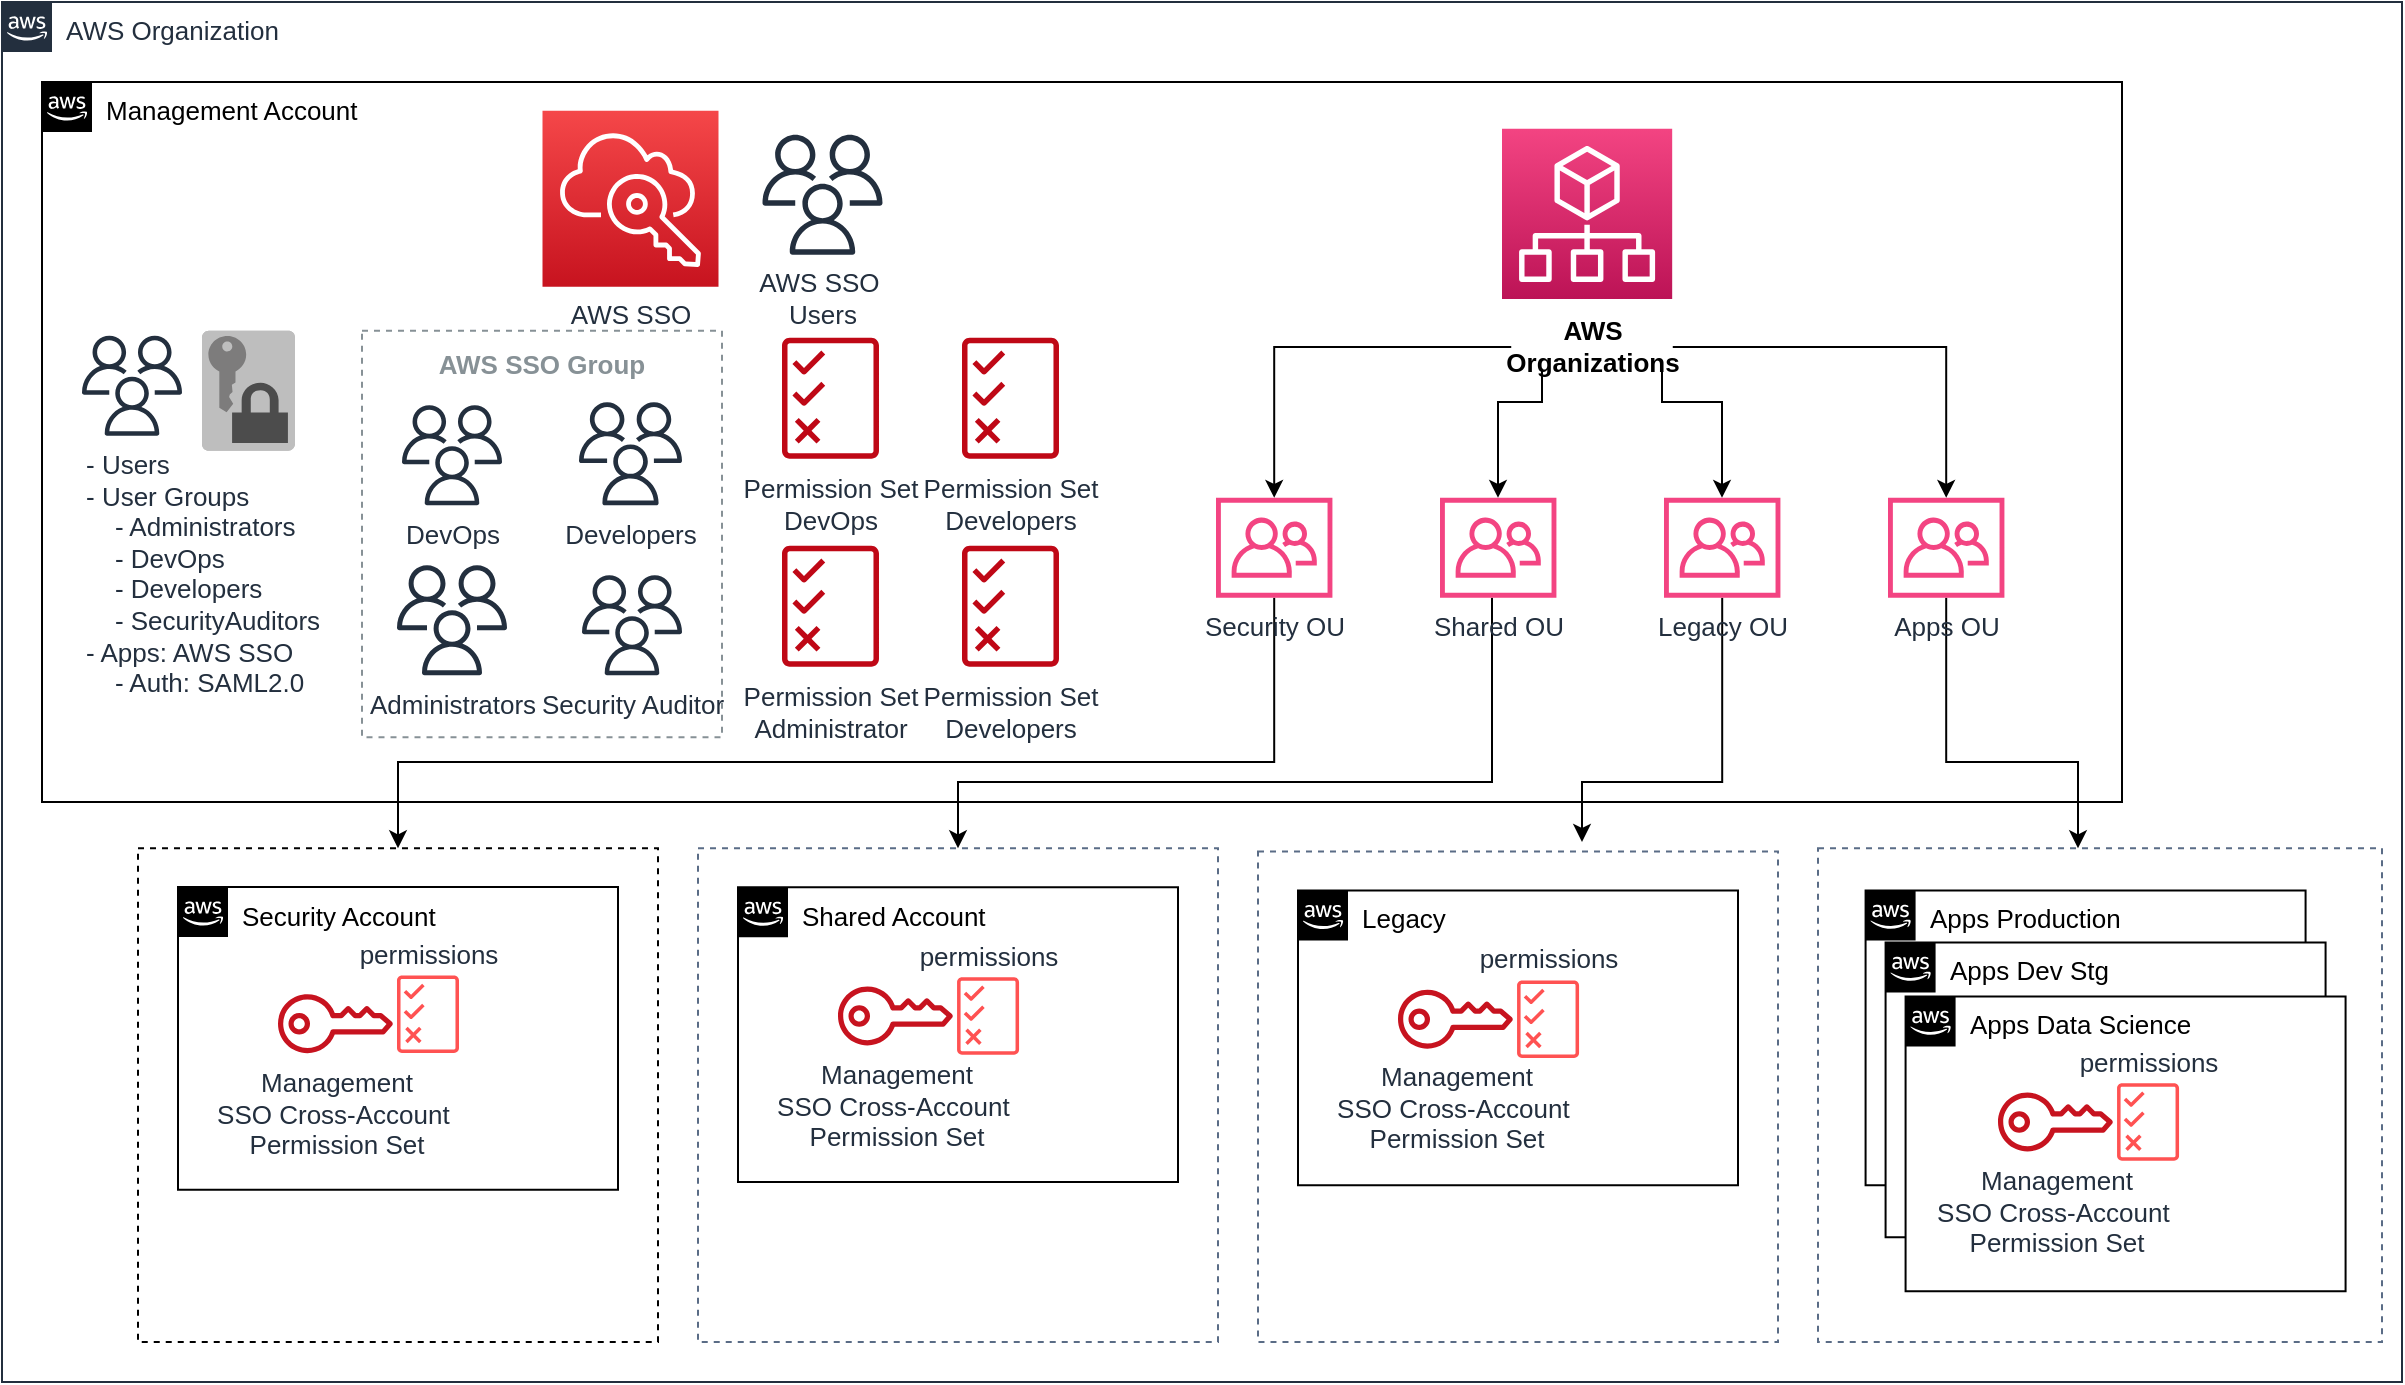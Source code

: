 <mxfile>
    <diagram id="Qp8wQVnxEE6Wqc5rfqcQ" name="AWS SSO">
        <mxGraphModel dx="1864" dy="1900" grid="1" gridSize="10" guides="1" tooltips="1" connect="1" arrows="1" fold="1" page="1" pageScale="1" pageWidth="850" pageHeight="1100" math="0" shadow="0">
            <root>
                <mxCell id="0"/>
                <mxCell id="1" parent="0"/>
                <mxCell id="vdma2DZSf0bA1jL2YvWc-1" value="AWS Organization" style="points=[[0,0],[0.25,0],[0.5,0],[0.75,0],[1,0],[1,0.25],[1,0.5],[1,0.75],[1,1],[0.75,1],[0.5,1],[0.25,1],[0,1],[0,0.75],[0,0.5],[0,0.25]];outlineConnect=0;gradientColor=none;html=1;whiteSpace=wrap;fontSize=13;fontStyle=0;shape=mxgraph.aws4.group;grIcon=mxgraph.aws4.group_aws_cloud_alt;strokeColor=#232F3E;fillColor=default;verticalAlign=top;align=left;spacingLeft=30;fontColor=#232F3E;dashed=0;" parent="1" vertex="1">
                    <mxGeometry x="-440" y="-1010" width="1200" height="690" as="geometry"/>
                </mxCell>
                <mxCell id="vdma2DZSf0bA1jL2YvWc-5" value="" style="dashed=1;verticalAlign=top;fontStyle=0;fontSize=13;fillColor=none;" parent="1" vertex="1">
                    <mxGeometry x="-372" y="-586.87" width="260" height="246.87" as="geometry"/>
                </mxCell>
                <mxCell id="vdma2DZSf0bA1jL2YvWc-44" value="" style="fillColor=none;strokeColor=#5A6C86;dashed=1;verticalAlign=top;fontStyle=0;fontColor=#5A6C86;fontSize=13;" parent="1" vertex="1">
                    <mxGeometry x="468" y="-586.87" width="282" height="246.87" as="geometry"/>
                </mxCell>
                <mxCell id="vdma2DZSf0bA1jL2YvWc-2" value="" style="fillColor=none;strokeColor=#5A6C86;dashed=1;verticalAlign=top;fontStyle=0;fontColor=#5A6C86;fontSize=13;" parent="1" vertex="1">
                    <mxGeometry x="-92" y="-586.87" width="260" height="246.87" as="geometry"/>
                </mxCell>
                <mxCell id="vdma2DZSf0bA1jL2YvWc-3" value="Security Account" style="points=[[0,0],[0.25,0],[0.5,0],[0.75,0],[1,0],[1,0.25],[1,0.5],[1,0.75],[1,1],[0.75,1],[0.5,1],[0.25,1],[0,1],[0,0.75],[0,0.5],[0,0.25]];outlineConnect=0;html=1;whiteSpace=wrap;fontSize=13;fontStyle=0;shape=mxgraph.aws4.group;grIcon=mxgraph.aws4.group_aws_cloud_alt;verticalAlign=top;align=left;spacingLeft=30;dashed=0;labelBackgroundColor=none;" parent="1" vertex="1">
                    <mxGeometry x="-352" y="-567.49" width="220" height="151.37" as="geometry"/>
                </mxCell>
                <mxCell id="vdma2DZSf0bA1jL2YvWc-4" value="Management Account" style="points=[[0,0],[0.25,0],[0.5,0],[0.75,0],[1,0],[1,0.25],[1,0.5],[1,0.75],[1,1],[0.75,1],[0.5,1],[0.25,1],[0,1],[0,0.75],[0,0.5],[0,0.25]];outlineConnect=0;html=1;whiteSpace=wrap;fontSize=13;fontStyle=0;shape=mxgraph.aws4.group;grIcon=mxgraph.aws4.group_aws_cloud_alt;verticalAlign=top;align=left;spacingLeft=30;dashed=0;labelBackgroundColor=none;" parent="1" vertex="1">
                    <mxGeometry x="-420" y="-970" width="1040" height="360" as="geometry"/>
                </mxCell>
                <mxCell id="vdma2DZSf0bA1jL2YvWc-6" value="&lt;span style=&quot;font-size: 13px;&quot;&gt;Management&lt;br style=&quot;font-size: 13px;&quot;&gt;SSO Cross-Account&amp;nbsp;&lt;br style=&quot;font-size: 13px;&quot;&gt;Permission Set&lt;br style=&quot;font-size: 13px;&quot;&gt;&lt;/span&gt;" style="outlineConnect=0;fontColor=#232F3E;gradientColor=none;fillColor=#C7131F;strokeColor=none;dashed=0;verticalLabelPosition=bottom;verticalAlign=top;align=center;html=1;fontSize=13;fontStyle=0;aspect=fixed;pointerEvents=1;shape=mxgraph.aws4.addon;labelBackgroundColor=none;" parent="1" vertex="1">
                    <mxGeometry x="-302" y="-513.87" width="57.53" height="29.5" as="geometry"/>
                </mxCell>
                <mxCell id="vdma2DZSf0bA1jL2YvWc-7" value="" style="group;fontSize=13;" parent="1" connectable="0" vertex="1">
                    <mxGeometry x="310" y="-946.62" width="90" height="120" as="geometry"/>
                </mxCell>
                <mxCell id="vdma2DZSf0bA1jL2YvWc-8" value="" style="points=[[0,0,0],[0.25,0,0],[0.5,0,0],[0.75,0,0],[1,0,0],[0,1,0],[0.25,1,0],[0.5,1,0],[0.75,1,0],[1,1,0],[0,0.25,0],[0,0.5,0],[0,0.75,0],[1,0.25,0],[1,0.5,0],[1,0.75,0]];points=[[0,0,0],[0.25,0,0],[0.5,0,0],[0.75,0,0],[1,0,0],[0,1,0],[0.25,1,0],[0.5,1,0],[0.75,1,0],[1,1,0],[0,0.25,0],[0,0.5,0],[0,0.75,0],[1,0.25,0],[1,0.5,0],[1,0.75,0]];outlineConnect=0;fontColor=#232F3E;gradientColor=#F34482;gradientDirection=north;fillColor=#BC1356;strokeColor=#ffffff;dashed=0;verticalLabelPosition=bottom;verticalAlign=top;align=center;html=1;fontSize=13;fontStyle=0;aspect=fixed;shape=mxgraph.aws4.resourceIcon;resIcon=mxgraph.aws4.organizations;" parent="vdma2DZSf0bA1jL2YvWc-7" vertex="1">
                    <mxGeometry width="85.091" height="85.091" as="geometry"/>
                </mxCell>
                <mxCell id="vdma2DZSf0bA1jL2YvWc-9" value="&lt;b style=&quot;font-size: 13px;&quot;&gt;AWS Organizations&lt;/b&gt;" style="text;html=1;strokeColor=none;fillColor=none;align=center;verticalAlign=middle;whiteSpace=wrap;rounded=0;fontSize=13;" parent="vdma2DZSf0bA1jL2YvWc-7" vertex="1">
                    <mxGeometry x="4.615" y="98.182" width="80.769" height="21.818" as="geometry"/>
                </mxCell>
                <mxCell id="vdma2DZSf0bA1jL2YvWc-10" style="edgeStyle=orthogonalEdgeStyle;rounded=0;orthogonalLoop=1;jettySize=auto;html=1;fontSize=13;" parent="1" source="vdma2DZSf0bA1jL2YvWc-11" target="vdma2DZSf0bA1jL2YvWc-5" edge="1">
                    <mxGeometry relative="1" as="geometry">
                        <Array as="points">
                            <mxPoint x="196" y="-630"/>
                            <mxPoint x="-242" y="-630"/>
                        </Array>
                    </mxGeometry>
                </mxCell>
                <mxCell id="vdma2DZSf0bA1jL2YvWc-11" value="Security OU" style="outlineConnect=0;fontColor=#232F3E;gradientColor=none;strokeColor=none;dashed=0;verticalLabelPosition=bottom;verticalAlign=top;align=center;html=1;fontSize=13;fontStyle=0;aspect=fixed;pointerEvents=1;shape=mxgraph.aws4.organizations_organizational_unit;fillColor=#F34482;" parent="1" vertex="1">
                    <mxGeometry x="167" y="-762.12" width="58.21" height="50" as="geometry"/>
                </mxCell>
                <mxCell id="34Pr18fF8TJs2jRLvVUe-1" style="edgeStyle=orthogonalEdgeStyle;rounded=0;orthogonalLoop=1;jettySize=auto;html=1;" parent="1" source="vdma2DZSf0bA1jL2YvWc-13" edge="1">
                    <mxGeometry relative="1" as="geometry">
                        <mxPoint x="350" y="-590" as="targetPoint"/>
                        <Array as="points">
                            <mxPoint x="420" y="-620"/>
                            <mxPoint x="350" y="-620"/>
                        </Array>
                    </mxGeometry>
                </mxCell>
                <mxCell id="vdma2DZSf0bA1jL2YvWc-13" value="Legacy OU" style="outlineConnect=0;fontColor=#232F3E;gradientColor=none;strokeColor=none;dashed=0;verticalLabelPosition=bottom;verticalAlign=top;align=center;html=1;fontSize=13;fontStyle=0;aspect=fixed;pointerEvents=1;shape=mxgraph.aws4.organizations_organizational_unit;fillColor=#F34482;" parent="1" vertex="1">
                    <mxGeometry x="391" y="-762.12" width="58.21" height="50" as="geometry"/>
                </mxCell>
                <mxCell id="vdma2DZSf0bA1jL2YvWc-16" value="AWS SSO" style="sketch=0;points=[[0,0,0],[0.25,0,0],[0.5,0,0],[0.75,0,0],[1,0,0],[0,1,0],[0.25,1,0],[0.5,1,0],[0.75,1,0],[1,1,0],[0,0.25,0],[0,0.5,0],[0,0.75,0],[1,0.25,0],[1,0.5,0],[1,0.75,0]];outlineConnect=0;fontColor=#232F3E;gradientColor=#F54749;gradientDirection=north;fillColor=#C7131F;strokeColor=#ffffff;dashed=0;verticalLabelPosition=bottom;verticalAlign=top;align=center;html=1;fontSize=13;fontStyle=0;aspect=fixed;shape=mxgraph.aws4.resourceIcon;resIcon=mxgraph.aws4.single_sign_on;" parent="1" vertex="1">
                    <mxGeometry x="-169.75" y="-955.62" width="88" height="88" as="geometry"/>
                </mxCell>
                <mxCell id="vdma2DZSf0bA1jL2YvWc-18" value="permissions" style="sketch=0;outlineConnect=0;fontColor=#232F3E;gradientColor=none;fillColor=#FF5252;strokeColor=none;dashed=0;verticalLabelPosition=top;verticalAlign=bottom;align=center;html=1;fontSize=13;fontStyle=0;aspect=fixed;pointerEvents=1;shape=mxgraph.aws4.permissions;labelPosition=center;" parent="1" vertex="1">
                    <mxGeometry x="-242.5" y="-523.37" width="31" height="39" as="geometry"/>
                </mxCell>
                <mxCell id="vdma2DZSf0bA1jL2YvWc-19" value="&lt;div style=&quot;font-size: 13px;&quot;&gt;DevOps&lt;/div&gt;" style="outlineConnect=0;fontColor=#232F3E;gradientColor=none;fillColor=#232F3E;strokeColor=none;dashed=0;verticalLabelPosition=bottom;verticalAlign=top;align=center;html=1;fontSize=13;fontStyle=0;aspect=fixed;pointerEvents=1;shape=mxgraph.aws4.users;" parent="1" vertex="1">
                    <mxGeometry x="-240" y="-808.37" width="50" height="50" as="geometry"/>
                </mxCell>
                <mxCell id="vdma2DZSf0bA1jL2YvWc-20" value="&lt;div style=&quot;font-size: 13px;&quot;&gt;Administrators&lt;/div&gt;&lt;div style=&quot;font-size: 13px;&quot;&gt;&lt;br style=&quot;font-size: 13px;&quot;&gt;&lt;/div&gt;" style="outlineConnect=0;fontColor=#232F3E;gradientColor=none;fillColor=#232F3E;strokeColor=none;dashed=0;verticalLabelPosition=bottom;verticalAlign=top;align=center;html=1;fontSize=13;fontStyle=0;aspect=fixed;pointerEvents=1;shape=mxgraph.aws4.users;" parent="1" vertex="1">
                    <mxGeometry x="-242.5" y="-728.37" width="55" height="55" as="geometry"/>
                </mxCell>
                <mxCell id="vdma2DZSf0bA1jL2YvWc-21" value="&lt;div style=&quot;font-size: 13px;&quot;&gt;Developers&lt;/div&gt;" style="outlineConnect=0;fontColor=#232F3E;gradientColor=none;fillColor=#232F3E;strokeColor=none;dashed=0;verticalLabelPosition=bottom;verticalAlign=top;align=center;html=1;fontSize=13;fontStyle=0;aspect=fixed;pointerEvents=1;shape=mxgraph.aws4.users;" parent="1" vertex="1">
                    <mxGeometry x="-151.5" y="-809.87" width="51.5" height="51.5" as="geometry"/>
                </mxCell>
                <mxCell id="vdma2DZSf0bA1jL2YvWc-22" value="&lt;div style=&quot;font-size: 13px;&quot;&gt;Security Auditor&lt;/div&gt;" style="outlineConnect=0;fontColor=#232F3E;gradientColor=none;fillColor=#232F3E;strokeColor=none;dashed=0;verticalLabelPosition=bottom;verticalAlign=top;align=center;html=1;fontSize=13;fontStyle=0;aspect=fixed;pointerEvents=1;shape=mxgraph.aws4.users;" parent="1" vertex="1">
                    <mxGeometry x="-150" y="-723.37" width="50" height="50" as="geometry"/>
                </mxCell>
                <mxCell id="vdma2DZSf0bA1jL2YvWc-23" style="edgeStyle=orthogonalEdgeStyle;rounded=0;orthogonalLoop=1;jettySize=auto;html=1;fontSize=13;" parent="1" source="vdma2DZSf0bA1jL2YvWc-9" target="vdma2DZSf0bA1jL2YvWc-11" edge="1">
                    <mxGeometry relative="1" as="geometry"/>
                </mxCell>
                <mxCell id="vdma2DZSf0bA1jL2YvWc-24" style="edgeStyle=orthogonalEdgeStyle;rounded=0;orthogonalLoop=1;jettySize=auto;html=1;fontSize=13;" parent="1" source="vdma2DZSf0bA1jL2YvWc-9" target="vdma2DZSf0bA1jL2YvWc-13" edge="1">
                    <mxGeometry relative="1" as="geometry">
                        <Array as="points">
                            <mxPoint x="390" y="-810"/>
                            <mxPoint x="420" y="-810"/>
                        </Array>
                    </mxGeometry>
                </mxCell>
                <mxCell id="vdma2DZSf0bA1jL2YvWc-25" value="Permission Set&lt;br style=&quot;font-size: 13px;&quot;&gt;DevOps" style="sketch=0;outlineConnect=0;fontColor=#232F3E;gradientColor=none;fillColor=#BF0816;strokeColor=none;dashed=0;verticalLabelPosition=bottom;verticalAlign=top;align=center;html=1;fontSize=13;fontStyle=0;aspect=fixed;pointerEvents=1;shape=mxgraph.aws4.permissions;" parent="1" vertex="1">
                    <mxGeometry x="-50" y="-842.37" width="48.49" height="61" as="geometry"/>
                </mxCell>
                <mxCell id="vdma2DZSf0bA1jL2YvWc-26" value="Shared Account" style="points=[[0,0],[0.25,0],[0.5,0],[0.75,0],[1,0],[1,0.25],[1,0.5],[1,0.75],[1,1],[0.75,1],[0.5,1],[0.25,1],[0,1],[0,0.75],[0,0.5],[0,0.25]];outlineConnect=0;html=1;whiteSpace=wrap;fontSize=13;fontStyle=0;shape=mxgraph.aws4.group;grIcon=mxgraph.aws4.group_aws_cloud_alt;verticalAlign=top;align=left;spacingLeft=30;dashed=0;labelBackgroundColor=none;" parent="1" vertex="1">
                    <mxGeometry x="-72" y="-567.37" width="220" height="147.37" as="geometry"/>
                </mxCell>
                <mxCell id="vdma2DZSf0bA1jL2YvWc-27" value="&lt;span style=&quot;font-size: 13px;&quot;&gt;Management&lt;br style=&quot;font-size: 13px;&quot;&gt;SSO Cross-Account&amp;nbsp;&lt;br style=&quot;font-size: 13px;&quot;&gt;Permission Set&lt;br style=&quot;font-size: 13px;&quot;&gt;&lt;/span&gt;" style="outlineConnect=0;fontColor=#232F3E;gradientColor=none;fillColor=#C7131F;strokeColor=none;dashed=0;verticalLabelPosition=bottom;verticalAlign=top;align=center;html=1;fontSize=13;fontStyle=0;aspect=fixed;pointerEvents=1;shape=mxgraph.aws4.addon;labelBackgroundColor=none;" parent="1" vertex="1">
                    <mxGeometry x="-22.0" y="-517.75" width="57.53" height="29.5" as="geometry"/>
                </mxCell>
                <mxCell id="vdma2DZSf0bA1jL2YvWc-28" value="permissions" style="sketch=0;outlineConnect=0;fontColor=#232F3E;gradientColor=none;fillColor=#FF5252;strokeColor=none;dashed=0;verticalLabelPosition=top;verticalAlign=bottom;align=center;html=1;fontSize=13;fontStyle=0;aspect=fixed;pointerEvents=1;shape=mxgraph.aws4.permissions;labelPosition=center;" parent="1" vertex="1">
                    <mxGeometry x="37.53" y="-522.5" width="31" height="39" as="geometry"/>
                </mxCell>
                <mxCell id="vdma2DZSf0bA1jL2YvWc-30" style="edgeStyle=orthogonalEdgeStyle;rounded=0;orthogonalLoop=1;jettySize=auto;html=1;fontSize=13;" parent="1" source="vdma2DZSf0bA1jL2YvWc-31" target="vdma2DZSf0bA1jL2YvWc-2" edge="1">
                    <mxGeometry relative="1" as="geometry">
                        <Array as="points">
                            <mxPoint x="305" y="-620"/>
                            <mxPoint x="38" y="-620"/>
                        </Array>
                    </mxGeometry>
                </mxCell>
                <mxCell id="vdma2DZSf0bA1jL2YvWc-31" value="Shared OU" style="outlineConnect=0;fontColor=#232F3E;gradientColor=none;strokeColor=none;dashed=0;verticalLabelPosition=bottom;verticalAlign=top;align=center;html=1;fontSize=13;fontStyle=0;aspect=fixed;pointerEvents=1;shape=mxgraph.aws4.organizations_organizational_unit;fillColor=#F34482;" parent="1" vertex="1">
                    <mxGeometry x="279" y="-762.12" width="58.21" height="50" as="geometry"/>
                </mxCell>
                <mxCell id="vdma2DZSf0bA1jL2YvWc-35" value="&lt;b style=&quot;font-size: 13px;&quot;&gt;AWS SSO Group&lt;/b&gt;" style="outlineConnect=0;gradientColor=none;html=1;whiteSpace=wrap;fontSize=13;fontStyle=0;strokeColor=#879196;fillColor=none;verticalAlign=top;align=center;fontColor=#879196;dashed=1;spacingTop=3;" parent="1" vertex="1">
                    <mxGeometry x="-260" y="-845.62" width="180" height="203.25" as="geometry"/>
                </mxCell>
                <mxCell id="vdma2DZSf0bA1jL2YvWc-36" value="&lt;div style=&quot;font-size: 13px;&quot;&gt;AWS SSO&amp;nbsp;&lt;/div&gt;&lt;div style=&quot;font-size: 13px;&quot;&gt;Users&lt;/div&gt;" style="outlineConnect=0;fontColor=#232F3E;gradientColor=none;fillColor=#232F3E;strokeColor=none;dashed=0;verticalLabelPosition=bottom;verticalAlign=top;align=center;html=1;fontSize=13;fontStyle=0;aspect=fixed;pointerEvents=1;shape=mxgraph.aws4.users;" parent="1" vertex="1">
                    <mxGeometry x="-59.75" y="-943.62" width="60" height="60" as="geometry"/>
                </mxCell>
                <mxCell id="vdma2DZSf0bA1jL2YvWc-37" value="Permission Set&lt;br style=&quot;font-size: 13px;&quot;&gt;Administrator" style="sketch=0;outlineConnect=0;fontColor=#232F3E;gradientColor=none;fillColor=#BF0816;strokeColor=none;dashed=0;verticalLabelPosition=bottom;verticalAlign=top;align=center;html=1;fontSize=13;fontStyle=0;aspect=fixed;pointerEvents=1;shape=mxgraph.aws4.permissions;" parent="1" vertex="1">
                    <mxGeometry x="-50" y="-738.37" width="48.49" height="61" as="geometry"/>
                </mxCell>
                <mxCell id="vdma2DZSf0bA1jL2YvWc-38" value="Permission Set&lt;br style=&quot;font-size: 13px;&quot;&gt;Developers" style="sketch=0;outlineConnect=0;fontColor=#232F3E;gradientColor=none;fillColor=#BF0816;strokeColor=none;dashed=0;verticalLabelPosition=bottom;verticalAlign=top;align=center;html=1;fontSize=13;fontStyle=0;aspect=fixed;pointerEvents=1;shape=mxgraph.aws4.permissions;" parent="1" vertex="1">
                    <mxGeometry x="40" y="-842.37" width="48.49" height="61" as="geometry"/>
                </mxCell>
                <mxCell id="vdma2DZSf0bA1jL2YvWc-39" value="Permission Set&lt;br style=&quot;font-size: 13px;&quot;&gt;Developers" style="sketch=0;outlineConnect=0;fontColor=#232F3E;gradientColor=none;fillColor=#BF0816;strokeColor=none;dashed=0;verticalLabelPosition=bottom;verticalAlign=top;align=center;html=1;fontSize=13;fontStyle=0;aspect=fixed;pointerEvents=1;shape=mxgraph.aws4.permissions;" parent="1" vertex="1">
                    <mxGeometry x="40" y="-738.37" width="48.49" height="61" as="geometry"/>
                </mxCell>
                <mxCell id="vdma2DZSf0bA1jL2YvWc-40" value="" style="fillColor=none;strokeColor=#5A6C86;dashed=1;verticalAlign=top;fontStyle=0;fontColor=#5A6C86;fontSize=13;" parent="1" vertex="1">
                    <mxGeometry x="188" y="-585.24" width="260" height="245.24" as="geometry"/>
                </mxCell>
                <mxCell id="vdma2DZSf0bA1jL2YvWc-41" value="Legacy" style="points=[[0,0],[0.25,0],[0.5,0],[0.75,0],[1,0],[1,0.25],[1,0.5],[1,0.75],[1,1],[0.75,1],[0.5,1],[0.25,1],[0,1],[0,0.75],[0,0.5],[0,0.25]];outlineConnect=0;html=1;whiteSpace=wrap;fontSize=13;fontStyle=0;shape=mxgraph.aws4.group;grIcon=mxgraph.aws4.group_aws_cloud_alt;verticalAlign=top;align=left;spacingLeft=30;dashed=0;labelBackgroundColor=none;" parent="1" vertex="1">
                    <mxGeometry x="208" y="-565.74" width="220" height="147.37" as="geometry"/>
                </mxCell>
                <mxCell id="vdma2DZSf0bA1jL2YvWc-42" value="&lt;span style=&quot;font-size: 13px;&quot;&gt;Management&lt;br style=&quot;font-size: 13px;&quot;&gt;SSO Cross-Account&amp;nbsp;&lt;br style=&quot;font-size: 13px;&quot;&gt;Permission Set&lt;br style=&quot;font-size: 13px;&quot;&gt;&lt;/span&gt;" style="outlineConnect=0;fontColor=#232F3E;gradientColor=none;fillColor=#C7131F;strokeColor=none;dashed=0;verticalLabelPosition=bottom;verticalAlign=top;align=center;html=1;fontSize=13;fontStyle=0;aspect=fixed;pointerEvents=1;shape=mxgraph.aws4.addon;labelBackgroundColor=none;" parent="1" vertex="1">
                    <mxGeometry x="258" y="-516.12" width="57.53" height="29.5" as="geometry"/>
                </mxCell>
                <mxCell id="vdma2DZSf0bA1jL2YvWc-43" value="permissions" style="sketch=0;outlineConnect=0;fontColor=#232F3E;gradientColor=none;fillColor=#FF5252;strokeColor=none;dashed=0;verticalLabelPosition=top;verticalAlign=bottom;align=center;html=1;fontSize=13;fontStyle=0;aspect=fixed;pointerEvents=1;shape=mxgraph.aws4.permissions;labelPosition=center;" parent="1" vertex="1">
                    <mxGeometry x="317.53" y="-520.87" width="31" height="39" as="geometry"/>
                </mxCell>
                <mxCell id="vdma2DZSf0bA1jL2YvWc-48" value="&lt;span style=&quot;font-size: 13px;&quot;&gt;- Users&lt;/span&gt;&lt;br style=&quot;font-size: 13px;&quot;&gt;&lt;span style=&quot;font-size: 13px;&quot;&gt;- User Groups&lt;br style=&quot;font-size: 13px;&quot;&gt;&amp;nbsp; &amp;nbsp; - &lt;span style=&quot;font-size: 13px;&quot;&gt;Administrators&lt;/span&gt;&lt;br style=&quot;font-size: 13px;&quot;&gt;&amp;nbsp; &amp;nbsp; - DevOps&lt;br style=&quot;font-size: 13px;&quot;&gt;&amp;nbsp; &amp;nbsp; - Developers&lt;br style=&quot;font-size: 13px;&quot;&gt;&amp;nbsp; &amp;nbsp; - SecurityAuditors&lt;br style=&quot;font-size: 13px;&quot;&gt;- Apps: AWS SSO&lt;br style=&quot;font-size: 13px;&quot;&gt;&amp;nbsp; &amp;nbsp; - Auth: SAML2.0&lt;br style=&quot;font-size: 13px;&quot;&gt;&lt;/span&gt;" style="outlineConnect=0;fontColor=#232F3E;gradientColor=none;fillColor=#232F3E;strokeColor=none;dashed=0;verticalLabelPosition=bottom;verticalAlign=top;align=left;html=1;fontSize=13;fontStyle=0;aspect=fixed;pointerEvents=1;shape=mxgraph.aws4.users;" parent="1" vertex="1">
                    <mxGeometry x="-400" y="-843.12" width="50" height="50" as="geometry"/>
                </mxCell>
                <mxCell id="vdma2DZSf0bA1jL2YvWc-49" value="" style="outlineConnect=0;dashed=0;verticalLabelPosition=bottom;verticalAlign=top;align=center;html=1;shape=mxgraph.aws3.data_encryption_key;fillColor=#7D7C7C;gradientColor=none;fontSize=13;" parent="1" vertex="1">
                    <mxGeometry x="-340" y="-845.62" width="46.5" height="60" as="geometry"/>
                </mxCell>
                <mxCell id="GlVq6zL9pQC_tLf6PMxV-5" style="edgeStyle=orthogonalEdgeStyle;html=1;rounded=0;" parent="1" source="GlVq6zL9pQC_tLf6PMxV-1" target="vdma2DZSf0bA1jL2YvWc-44" edge="1">
                    <mxGeometry relative="1" as="geometry">
                        <Array as="points">
                            <mxPoint x="532" y="-630"/>
                            <mxPoint x="598" y="-630"/>
                        </Array>
                    </mxGeometry>
                </mxCell>
                <mxCell id="GlVq6zL9pQC_tLf6PMxV-1" value="Apps OU" style="outlineConnect=0;fontColor=#232F3E;gradientColor=none;strokeColor=none;dashed=0;verticalLabelPosition=bottom;verticalAlign=top;align=center;html=1;fontSize=13;fontStyle=0;aspect=fixed;pointerEvents=1;shape=mxgraph.aws4.organizations_organizational_unit;fillColor=#F34482;" parent="1" vertex="1">
                    <mxGeometry x="503" y="-762.12" width="58.21" height="50" as="geometry"/>
                </mxCell>
                <mxCell id="GlVq6zL9pQC_tLf6PMxV-4" style="edgeStyle=orthogonalEdgeStyle;html=1;exitX=1;exitY=0.5;exitDx=0;exitDy=0;rounded=0;" parent="1" source="vdma2DZSf0bA1jL2YvWc-9" target="GlVq6zL9pQC_tLf6PMxV-1" edge="1">
                    <mxGeometry relative="1" as="geometry"/>
                </mxCell>
                <mxCell id="GlVq6zL9pQC_tLf6PMxV-6" style="edgeStyle=orthogonalEdgeStyle;html=1;rounded=0;" parent="1" source="vdma2DZSf0bA1jL2YvWc-9" target="vdma2DZSf0bA1jL2YvWc-31" edge="1">
                    <mxGeometry relative="1" as="geometry">
                        <Array as="points">
                            <mxPoint x="330" y="-810"/>
                            <mxPoint x="308" y="-810"/>
                        </Array>
                    </mxGeometry>
                </mxCell>
                <mxCell id="GlVq6zL9pQC_tLf6PMxV-8" value="" style="group" parent="1" vertex="1" connectable="0">
                    <mxGeometry x="491.79" y="-565.8" width="220.0" height="147.37" as="geometry"/>
                </mxCell>
                <mxCell id="vdma2DZSf0bA1jL2YvWc-50" value="Apps Production" style="points=[[0,0],[0.25,0],[0.5,0],[0.75,0],[1,0],[1,0.25],[1,0.5],[1,0.75],[1,1],[0.75,1],[0.5,1],[0.25,1],[0,1],[0,0.75],[0,0.5],[0,0.25]];outlineConnect=0;html=1;whiteSpace=wrap;fontSize=13;fontStyle=0;shape=mxgraph.aws4.group;grIcon=mxgraph.aws4.group_aws_cloud_alt;verticalAlign=top;align=left;spacingLeft=30;dashed=0;labelBackgroundColor=none;" parent="GlVq6zL9pQC_tLf6PMxV-8" vertex="1">
                    <mxGeometry width="220" height="147.37" as="geometry"/>
                </mxCell>
                <mxCell id="vdma2DZSf0bA1jL2YvWc-46" value="&lt;span style=&quot;font-size: 13px;&quot;&gt;Management&lt;br style=&quot;font-size: 13px;&quot;&gt;SSO Cross-Account&amp;nbsp;&lt;br style=&quot;font-size: 13px;&quot;&gt;Permission Set&lt;br style=&quot;font-size: 13px;&quot;&gt;&lt;/span&gt;" style="outlineConnect=0;fontColor=#232F3E;gradientColor=none;fillColor=#C7131F;strokeColor=none;dashed=0;verticalLabelPosition=bottom;verticalAlign=top;align=center;html=1;fontSize=13;fontStyle=0;aspect=fixed;pointerEvents=1;shape=mxgraph.aws4.addon;labelBackgroundColor=none;" parent="GlVq6zL9pQC_tLf6PMxV-8" vertex="1">
                    <mxGeometry x="46.21" y="48.05" width="57.53" height="29.5" as="geometry"/>
                </mxCell>
                <mxCell id="vdma2DZSf0bA1jL2YvWc-47" value="permissions" style="sketch=0;outlineConnect=0;fontColor=#232F3E;gradientColor=none;fillColor=#FF5252;strokeColor=none;dashed=0;verticalLabelPosition=top;verticalAlign=bottom;align=center;html=1;fontSize=13;fontStyle=0;aspect=fixed;pointerEvents=1;shape=mxgraph.aws4.permissions;labelPosition=center;" parent="GlVq6zL9pQC_tLf6PMxV-8" vertex="1">
                    <mxGeometry x="105.74" y="43.3" width="31" height="39" as="geometry"/>
                </mxCell>
                <mxCell id="GlVq6zL9pQC_tLf6PMxV-9" value="" style="group" parent="1" vertex="1" connectable="0">
                    <mxGeometry x="501.79" y="-539.8" width="220.0" height="147.37" as="geometry"/>
                </mxCell>
                <mxCell id="GlVq6zL9pQC_tLf6PMxV-10" value="Apps Dev Stg" style="points=[[0,0],[0.25,0],[0.5,0],[0.75,0],[1,0],[1,0.25],[1,0.5],[1,0.75],[1,1],[0.75,1],[0.5,1],[0.25,1],[0,1],[0,0.75],[0,0.5],[0,0.25]];outlineConnect=0;html=1;whiteSpace=wrap;fontSize=13;fontStyle=0;shape=mxgraph.aws4.group;grIcon=mxgraph.aws4.group_aws_cloud_alt;verticalAlign=top;align=left;spacingLeft=30;dashed=0;labelBackgroundColor=none;" parent="GlVq6zL9pQC_tLf6PMxV-9" vertex="1">
                    <mxGeometry width="220" height="147.37" as="geometry"/>
                </mxCell>
                <mxCell id="GlVq6zL9pQC_tLf6PMxV-11" value="&lt;span style=&quot;font-size: 13px;&quot;&gt;Management&lt;br style=&quot;font-size: 13px;&quot;&gt;SSO Cross-Account&amp;nbsp;&lt;br style=&quot;font-size: 13px;&quot;&gt;Permission Set&lt;br style=&quot;font-size: 13px;&quot;&gt;&lt;/span&gt;" style="outlineConnect=0;fontColor=#232F3E;gradientColor=none;fillColor=#C7131F;strokeColor=none;dashed=0;verticalLabelPosition=bottom;verticalAlign=top;align=center;html=1;fontSize=13;fontStyle=0;aspect=fixed;pointerEvents=1;shape=mxgraph.aws4.addon;labelBackgroundColor=none;" parent="GlVq6zL9pQC_tLf6PMxV-9" vertex="1">
                    <mxGeometry x="46.21" y="48.05" width="57.53" height="29.5" as="geometry"/>
                </mxCell>
                <mxCell id="GlVq6zL9pQC_tLf6PMxV-12" value="permissions" style="sketch=0;outlineConnect=0;fontColor=#232F3E;gradientColor=none;fillColor=#FF5252;strokeColor=none;dashed=0;verticalLabelPosition=top;verticalAlign=bottom;align=center;html=1;fontSize=13;fontStyle=0;aspect=fixed;pointerEvents=1;shape=mxgraph.aws4.permissions;labelPosition=center;" parent="GlVq6zL9pQC_tLf6PMxV-9" vertex="1">
                    <mxGeometry x="105.74" y="43.3" width="31" height="39" as="geometry"/>
                </mxCell>
                <mxCell id="GlVq6zL9pQC_tLf6PMxV-14" value="Apps Data Science" style="points=[[0,0],[0.25,0],[0.5,0],[0.75,0],[1,0],[1,0.25],[1,0.5],[1,0.75],[1,1],[0.75,1],[0.5,1],[0.25,1],[0,1],[0,0.75],[0,0.5],[0,0.25]];outlineConnect=0;html=1;whiteSpace=wrap;fontSize=13;fontStyle=0;shape=mxgraph.aws4.group;grIcon=mxgraph.aws4.group_aws_cloud_alt;verticalAlign=top;align=left;spacingLeft=30;dashed=0;labelBackgroundColor=none;" parent="GlVq6zL9pQC_tLf6PMxV-9" vertex="1">
                    <mxGeometry x="10" y="27" width="220" height="147.37" as="geometry"/>
                </mxCell>
                <mxCell id="GlVq6zL9pQC_tLf6PMxV-15" value="permissions" style="sketch=0;outlineConnect=0;fontColor=#232F3E;gradientColor=none;fillColor=#FF5252;strokeColor=none;dashed=0;verticalLabelPosition=top;verticalAlign=bottom;align=center;html=1;fontSize=13;fontStyle=0;aspect=fixed;pointerEvents=1;shape=mxgraph.aws4.permissions;labelPosition=center;" parent="GlVq6zL9pQC_tLf6PMxV-9" vertex="1">
                    <mxGeometry x="115.74" y="70.3" width="31" height="39" as="geometry"/>
                </mxCell>
                <mxCell id="GlVq6zL9pQC_tLf6PMxV-16" value="&lt;span style=&quot;font-size: 13px;&quot;&gt;Management&lt;br style=&quot;font-size: 13px;&quot;&gt;SSO Cross-Account&amp;nbsp;&lt;br style=&quot;font-size: 13px;&quot;&gt;Permission Set&lt;br style=&quot;font-size: 13px;&quot;&gt;&lt;/span&gt;" style="outlineConnect=0;fontColor=#232F3E;gradientColor=none;fillColor=#C7131F;strokeColor=none;dashed=0;verticalLabelPosition=bottom;verticalAlign=top;align=center;html=1;fontSize=13;fontStyle=0;aspect=fixed;pointerEvents=1;shape=mxgraph.aws4.addon;labelBackgroundColor=none;" parent="GlVq6zL9pQC_tLf6PMxV-9" vertex="1">
                    <mxGeometry x="56.21" y="75.05" width="57.53" height="29.5" as="geometry"/>
                </mxCell>
            </root>
        </mxGraphModel>
    </diagram>
</mxfile>
